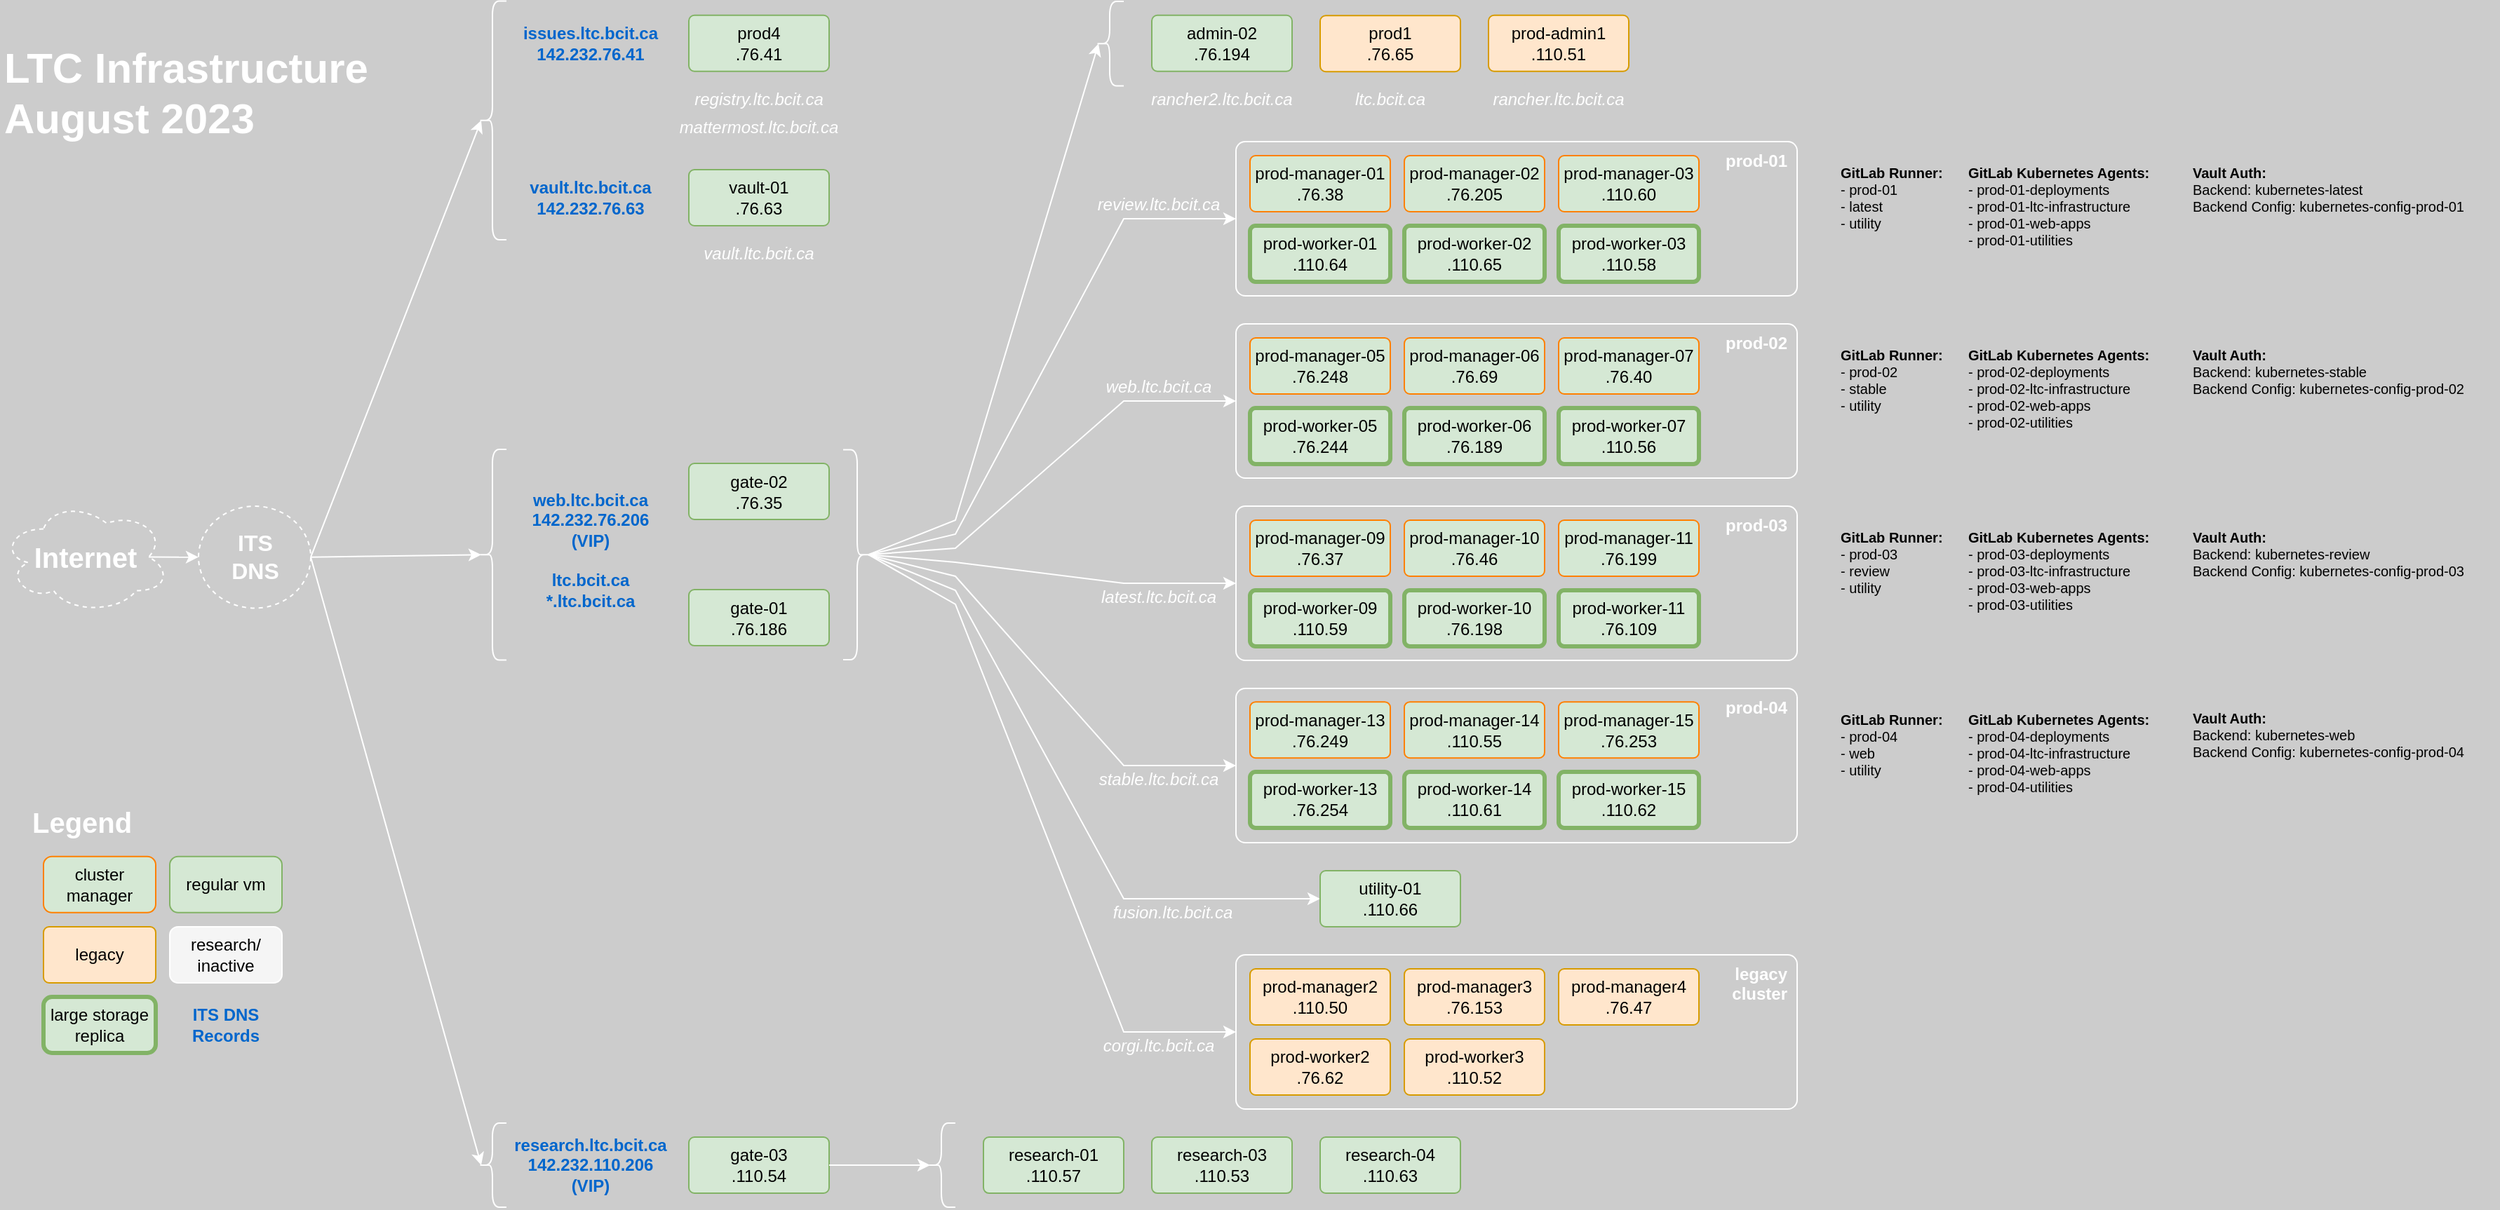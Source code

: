 <mxfile version="21.2.8" type="device">
  <diagram name="Page-1" id="0mNQpZ5gWgdwODDEsCQO">
    <mxGraphModel dx="1698" dy="1298" grid="1" gridSize="10" guides="1" tooltips="1" connect="1" arrows="1" fold="1" page="1" pageScale="1" pageWidth="850" pageHeight="1100" background="#CCCCCC" math="0" shadow="0">
      <root>
        <mxCell id="0" />
        <mxCell id="1" parent="0" />
        <mxCell id="-9pS1q8vQVi0JjwYOpcI-103" value="&lt;b&gt;&lt;font&gt;legacy&lt;br&gt;cluster&lt;br&gt;&lt;/font&gt;&lt;/b&gt;" style="shape=ext;margin=3;double=0;whiteSpace=wrap;html=1;align=right;rounded=1;spacingRight=5;verticalAlign=top;movable=1;resizable=1;rotatable=1;deletable=1;editable=1;connectable=1;arcSize=6;fillColor=none;fontColor=#FFFFFF;strokeColor=#FFFFFF;" parent="1" vertex="1">
          <mxGeometry x="1000" y="790" width="400" height="110" as="geometry" />
        </mxCell>
        <mxCell id="-9pS1q8vQVi0JjwYOpcI-1" style="rounded=0;orthogonalLoop=1;jettySize=auto;html=1;exitX=0.875;exitY=0.5;exitDx=0;exitDy=0;exitPerimeter=0;entryX=0;entryY=0.5;entryDx=0;entryDy=0;strokeColor=#FFFFFF;fontColor=#FFFFFF;" parent="1" source="-9pS1q8vQVi0JjwYOpcI-2" target="-9pS1q8vQVi0JjwYOpcI-3" edge="1">
          <mxGeometry relative="1" as="geometry">
            <mxPoint x="-701.25" y="470.99" as="targetPoint" />
            <mxPoint x="-307.25" y="495.49" as="sourcePoint" />
          </mxGeometry>
        </mxCell>
        <mxCell id="-9pS1q8vQVi0JjwYOpcI-2" value="&lt;b&gt;&lt;font style=&quot;font-size: 20px&quot;&gt;Internet&lt;/font&gt;&lt;/b&gt;" style="ellipse;shape=cloud;whiteSpace=wrap;html=1;align=center;dashed=1;fillColor=none;strokeColor=#FFFFFF;fontColor=#FFFFFF;" parent="1" vertex="1">
          <mxGeometry x="120" y="466.24" width="120" height="80" as="geometry" />
        </mxCell>
        <mxCell id="-9pS1q8vQVi0JjwYOpcI-3" value="&lt;b style=&quot;font-size: 16px&quot;&gt;ITS&lt;br&gt;DNS&lt;/b&gt;" style="ellipse;whiteSpace=wrap;html=1;align=center;dashed=1;rounded=1;fillColor=none;strokeColor=#FFFFFF;fontColor=#FFFFFF;" parent="1" vertex="1">
          <mxGeometry x="260.5" y="470" width="80" height="72.73" as="geometry" />
        </mxCell>
        <mxCell id="-9pS1q8vQVi0JjwYOpcI-4" value="&lt;font style=&quot;font-size: 30px&quot;&gt;&lt;b&gt;LTC Infrastructure&lt;br&gt;August 2023&lt;/b&gt;&lt;/font&gt;" style="text;html=1;strokeColor=none;fillColor=none;align=left;verticalAlign=middle;whiteSpace=wrap;rounded=0;fontColor=#FFFFFF;" parent="1" vertex="1">
          <mxGeometry x="120" y="120" width="280" height="110" as="geometry" />
        </mxCell>
        <mxCell id="-9pS1q8vQVi0JjwYOpcI-5" style="rounded=0;orthogonalLoop=1;jettySize=auto;html=1;exitX=1;exitY=0.5;exitDx=0;exitDy=0;entryX=0.1;entryY=0.5;entryDx=0;entryDy=0;strokeColor=#FFFFFF;fontColor=#FFFFFF;entryPerimeter=0;" parent="1" source="-9pS1q8vQVi0JjwYOpcI-3" target="-9pS1q8vQVi0JjwYOpcI-99" edge="1">
          <mxGeometry relative="1" as="geometry">
            <mxPoint x="480.25" y="470.24" as="targetPoint" />
            <mxPoint x="120.25" y="489.74" as="sourcePoint" />
          </mxGeometry>
        </mxCell>
        <mxCell id="-9pS1q8vQVi0JjwYOpcI-6" style="rounded=0;orthogonalLoop=1;jettySize=auto;html=1;exitX=0.1;exitY=0.5;exitDx=0;exitDy=0;exitPerimeter=0;strokeColor=#FFFFFF;fontColor=#FFFFFF;entryX=0.1;entryY=0.5;entryDx=0;entryDy=0;entryPerimeter=0;" parent="1" source="-9pS1q8vQVi0JjwYOpcI-36" edge="1" target="p-O_WyoKoHkovA0qc6Dd-1">
          <mxGeometry relative="1" as="geometry">
            <mxPoint x="850" y="210" as="targetPoint" />
            <mxPoint x="300" y="635" as="sourcePoint" />
            <Array as="points">
              <mxPoint x="800" y="480" />
            </Array>
          </mxGeometry>
        </mxCell>
        <mxCell id="-9pS1q8vQVi0JjwYOpcI-7" style="rounded=0;orthogonalLoop=1;jettySize=auto;html=1;exitX=0.1;exitY=0.5;exitDx=0;exitDy=0;entryX=0;entryY=0.5;entryDx=0;entryDy=0;exitPerimeter=0;strokeColor=#FFFFFF;fontColor=#FFFFFF;" parent="1" source="-9pS1q8vQVi0JjwYOpcI-36" target="-9pS1q8vQVi0JjwYOpcI-54" edge="1">
          <mxGeometry relative="1" as="geometry">
            <mxPoint x="674.0" y="425" as="targetPoint" />
            <mxPoint x="550" y="675" as="sourcePoint" />
            <Array as="points">
              <mxPoint x="800" y="490" />
              <mxPoint x="920" y="265" />
            </Array>
          </mxGeometry>
        </mxCell>
        <mxCell id="-9pS1q8vQVi0JjwYOpcI-8" style="rounded=0;orthogonalLoop=1;jettySize=auto;html=1;exitX=0.1;exitY=0.5;exitDx=0;exitDy=0;entryX=0;entryY=0.5;entryDx=0;entryDy=0;exitPerimeter=0;strokeColor=#FFFFFF;fontColor=#FFFFFF;" parent="1" source="-9pS1q8vQVi0JjwYOpcI-36" target="-9pS1q8vQVi0JjwYOpcI-62" edge="1">
          <mxGeometry relative="1" as="geometry">
            <mxPoint x="950" y="300" as="targetPoint" />
            <mxPoint x="458" y="490" as="sourcePoint" />
            <Array as="points">
              <mxPoint x="800" y="500" />
              <mxPoint x="920" y="395" />
            </Array>
          </mxGeometry>
        </mxCell>
        <mxCell id="-9pS1q8vQVi0JjwYOpcI-9" style="rounded=0;orthogonalLoop=1;jettySize=auto;html=1;exitX=0.1;exitY=0.5;exitDx=0;exitDy=0;entryX=0;entryY=0.5;entryDx=0;entryDy=0;exitPerimeter=0;strokeColor=#FFFFFF;fontColor=#FFFFFF;" parent="1" source="-9pS1q8vQVi0JjwYOpcI-36" target="-9pS1q8vQVi0JjwYOpcI-71" edge="1">
          <mxGeometry relative="1" as="geometry">
            <mxPoint x="950" y="410" as="targetPoint" />
            <mxPoint x="458" y="490" as="sourcePoint" />
            <Array as="points">
              <mxPoint x="800" y="510" />
              <mxPoint x="920" y="525" />
            </Array>
          </mxGeometry>
        </mxCell>
        <mxCell id="-9pS1q8vQVi0JjwYOpcI-10" style="rounded=0;orthogonalLoop=1;jettySize=auto;html=1;exitX=1;exitY=0.5;exitDx=0;exitDy=0;strokeColor=#FFFFFF;entryX=0.1;entryY=0.5;entryDx=0;entryDy=0;entryPerimeter=0;fontColor=#FFFFFF;" parent="1" source="-9pS1q8vQVi0JjwYOpcI-3" target="-9pS1q8vQVi0JjwYOpcI-33" edge="1">
          <mxGeometry relative="1" as="geometry">
            <mxPoint x="420" y="800" as="targetPoint" />
            <mxPoint x="60.0" y="565" as="sourcePoint" />
            <Array as="points" />
          </mxGeometry>
        </mxCell>
        <mxCell id="-9pS1q8vQVi0JjwYOpcI-11" style="rounded=0;orthogonalLoop=1;jettySize=auto;html=1;exitX=0.1;exitY=0.5;exitDx=0;exitDy=0;exitPerimeter=0;strokeColor=#FFFFFF;fontColor=#FFFFFF;entryX=0;entryY=0.5;entryDx=0;entryDy=0;" parent="1" source="-9pS1q8vQVi0JjwYOpcI-36" target="-9pS1q8vQVi0JjwYOpcI-15" edge="1">
          <mxGeometry relative="1" as="geometry">
            <mxPoint x="1040" y="750" as="targetPoint" />
            <mxPoint x="458" y="530" as="sourcePoint" />
            <Array as="points">
              <mxPoint x="800" y="530" />
              <mxPoint x="920" y="750" />
            </Array>
          </mxGeometry>
        </mxCell>
        <mxCell id="-9pS1q8vQVi0JjwYOpcI-12" value="prod4&lt;i&gt;&lt;br&gt;&lt;/i&gt;.76.41" style="rounded=1;arcSize=10;whiteSpace=wrap;html=1;align=center;fillColor=#d5e8d4;strokeColor=#82b366;fontColor=default;" parent="1" vertex="1">
          <mxGeometry x="610" y="119.88" width="100" height="40" as="geometry" />
        </mxCell>
        <mxCell id="-9pS1q8vQVi0JjwYOpcI-13" value="prod1&lt;br&gt;.76.65" style="rounded=1;arcSize=10;whiteSpace=wrap;html=1;align=center;fillColor=#ffe6cc;strokeColor=#d79b00;fontColor=default;" parent="1" vertex="1">
          <mxGeometry x="1060" y="120.13" width="100" height="40" as="geometry" />
        </mxCell>
        <mxCell id="-9pS1q8vQVi0JjwYOpcI-14" value="vault-01&lt;br&gt;.76.63" style="rounded=1;arcSize=10;whiteSpace=wrap;html=1;align=center;fillColor=#d5e8d4;strokeColor=#82b366;" parent="1" vertex="1">
          <mxGeometry x="610" y="230" width="100" height="40" as="geometry" />
        </mxCell>
        <mxCell id="-9pS1q8vQVi0JjwYOpcI-15" value="utility-01&lt;br&gt;.110.66" style="rounded=1;arcSize=10;whiteSpace=wrap;html=1;align=center;fillColor=#d5e8d4;strokeColor=#82b366;" parent="1" vertex="1">
          <mxGeometry x="1060" y="730" width="100" height="40" as="geometry" />
        </mxCell>
        <mxCell id="-9pS1q8vQVi0JjwYOpcI-17" value="&lt;font&gt;prod-admin1&lt;br&gt;.110.51&lt;/font&gt;" style="rounded=1;arcSize=10;whiteSpace=wrap;html=1;align=center;fillColor=#ffe6cc;strokeColor=#d79b00;fontColor=default;" parent="1" vertex="1">
          <mxGeometry x="1180" y="119.88" width="100" height="40" as="geometry" />
        </mxCell>
        <mxCell id="-9pS1q8vQVi0JjwYOpcI-18" value="admin-02&lt;i style=&quot;border-color: var(--border-color);&quot;&gt;&lt;br style=&quot;border-color: var(--border-color);&quot;&gt;&lt;/i&gt;.76.194" style="whiteSpace=wrap;html=1;align=center;rounded=1;strokeColor=#82b366;fillColor=#d5e8d4;perimeterSpacing=1;container=0;arcSize=10;strokeWidth=1;" parent="1" vertex="1">
          <mxGeometry x="940" y="119.88" width="100" height="40" as="geometry" />
        </mxCell>
        <mxCell id="-9pS1q8vQVi0JjwYOpcI-19" value="" style="shape=curlyBracket;whiteSpace=wrap;html=1;rounded=1;rotation=0;strokeColor=#FFFFFF;fontColor=#FFFFFF;" parent="1" vertex="1">
          <mxGeometry x="780" y="910" width="20" height="60" as="geometry" />
        </mxCell>
        <mxCell id="-9pS1q8vQVi0JjwYOpcI-20" value="gate-03&lt;br&gt;.110.54" style="rounded=1;arcSize=10;whiteSpace=wrap;html=1;align=center;fillColor=#d5e8d4;strokeColor=#82b366;" parent="1" vertex="1">
          <mxGeometry x="610" y="920.0" width="100" height="40" as="geometry" />
        </mxCell>
        <mxCell id="-9pS1q8vQVi0JjwYOpcI-21" style="rounded=0;orthogonalLoop=1;jettySize=auto;html=1;strokeColor=#FFFFFF;entryX=0.1;entryY=0.5;entryDx=0;entryDy=0;entryPerimeter=0;exitX=1;exitY=0.5;exitDx=0;exitDy=0;fontColor=#FFFFFF;" parent="1" source="-9pS1q8vQVi0JjwYOpcI-20" target="-9pS1q8vQVi0JjwYOpcI-19" edge="1">
          <mxGeometry relative="1" as="geometry">
            <mxPoint x="3500" y="1622.43" as="targetPoint" />
            <mxPoint x="630.0" y="960" as="sourcePoint" />
          </mxGeometry>
        </mxCell>
        <mxCell id="-9pS1q8vQVi0JjwYOpcI-31" style="rounded=0;orthogonalLoop=1;jettySize=auto;html=1;exitX=0.1;exitY=0.5;exitDx=0;exitDy=0;entryX=0;entryY=0.5;entryDx=0;entryDy=0;exitPerimeter=0;strokeColor=#FFFFFF;fontColor=#FFFFFF;" parent="1" source="-9pS1q8vQVi0JjwYOpcI-36" target="-9pS1q8vQVi0JjwYOpcI-78" edge="1">
          <mxGeometry relative="1" as="geometry">
            <mxPoint x="930" y="625" as="targetPoint" />
            <mxPoint x="538.0" y="519.75" as="sourcePoint" />
            <Array as="points">
              <mxPoint x="800" y="520" />
              <mxPoint x="920" y="655" />
            </Array>
          </mxGeometry>
        </mxCell>
        <mxCell id="-9pS1q8vQVi0JjwYOpcI-32" value="web.ltc.bcit.ca&lt;br&gt;142.232.76.206&lt;br&gt;(VIP)" style="text;html=1;strokeColor=none;fillColor=none;align=center;verticalAlign=middle;whiteSpace=wrap;rounded=0;fontColor=#0066CC;fontStyle=1;" parent="1" vertex="1">
          <mxGeometry x="480" y="460" width="120" height="40" as="geometry" />
        </mxCell>
        <mxCell id="-9pS1q8vQVi0JjwYOpcI-33" value="" style="shape=curlyBracket;whiteSpace=wrap;html=1;rounded=1;strokeColor=#FFFFFF;fontColor=#FFFFFF;" parent="1" vertex="1">
          <mxGeometry x="460" y="910" width="20" height="60" as="geometry" />
        </mxCell>
        <mxCell id="-9pS1q8vQVi0JjwYOpcI-34" value="gate-01&lt;br&gt;.76.186" style="rounded=1;arcSize=10;whiteSpace=wrap;html=1;align=center;fillColor=#d5e8d4;strokeColor=#82b366;" parent="1" vertex="1">
          <mxGeometry x="610" y="529.51" width="100" height="40" as="geometry" />
        </mxCell>
        <mxCell id="-9pS1q8vQVi0JjwYOpcI-35" value="gate-02&lt;br&gt;.76.35" style="rounded=1;arcSize=10;whiteSpace=wrap;html=1;align=center;fillColor=#d5e8d4;strokeColor=#82b366;strokeWidth=1;" parent="1" vertex="1">
          <mxGeometry x="610" y="439.5" width="100" height="40" as="geometry" />
        </mxCell>
        <mxCell id="-9pS1q8vQVi0JjwYOpcI-36" value="" style="shape=curlyBracket;whiteSpace=wrap;html=1;rounded=1;rotation=-180;strokeColor=#FFFFFF;fontColor=#FFFFFF;" parent="1" vertex="1">
          <mxGeometry x="720" y="429.75" width="20" height="149.75" as="geometry" />
        </mxCell>
        <mxCell id="-9pS1q8vQVi0JjwYOpcI-37" value="&lt;font style=&quot;font-size: 12px;&quot;&gt;ltc.bcit.ca&lt;br&gt;*.ltc.bcit.ca&lt;/font&gt;" style="text;html=1;strokeColor=none;fillColor=none;align=center;verticalAlign=middle;whiteSpace=wrap;rounded=0;dashed=1;fontSize=12;fontStyle=1;fontColor=#0066CC;" parent="1" vertex="1">
          <mxGeometry x="480" y="510" width="120" height="40" as="geometry" />
        </mxCell>
        <mxCell id="-9pS1q8vQVi0JjwYOpcI-40" value="research.ltc.bcit.ca&lt;br&gt;142.232.110.206&lt;br&gt;(VIP)" style="text;html=1;strokeColor=none;fillColor=none;align=center;verticalAlign=middle;whiteSpace=wrap;rounded=0;fontColor=#0066CC;fontStyle=1;" parent="1" vertex="1">
          <mxGeometry x="480" y="914.83" width="120" height="50.35" as="geometry" />
        </mxCell>
        <mxCell id="-9pS1q8vQVi0JjwYOpcI-41" value="issues.ltc.bcit.ca&lt;br&gt;142.232.76.41" style="text;html=1;strokeColor=none;fillColor=none;align=center;verticalAlign=middle;whiteSpace=wrap;rounded=0;fontColor=#0066CC;fontStyle=1;" parent="1" vertex="1">
          <mxGeometry x="480" y="119.88" width="120" height="40" as="geometry" />
        </mxCell>
        <mxCell id="-9pS1q8vQVi0JjwYOpcI-42" style="rounded=0;orthogonalLoop=1;jettySize=auto;html=1;exitX=1;exitY=0.5;exitDx=0;exitDy=0;entryX=0.1;entryY=0.5;entryDx=0;entryDy=0;strokeColor=#FFFFFF;fontColor=#FFFFFF;entryPerimeter=0;" parent="1" source="-9pS1q8vQVi0JjwYOpcI-3" target="-9pS1q8vQVi0JjwYOpcI-100" edge="1">
          <mxGeometry relative="1" as="geometry">
            <mxPoint x="610" y="160" as="targetPoint" />
            <mxPoint x="300.0" y="600.125" as="sourcePoint" />
          </mxGeometry>
        </mxCell>
        <mxCell id="-9pS1q8vQVi0JjwYOpcI-54" value="&lt;b&gt;prod-01&lt;/b&gt;" style="shape=ext;margin=3;double=0;whiteSpace=wrap;html=1;align=right;fillColor=none;rounded=1;spacingRight=5;arcSize=6;verticalAlign=top;strokeColor=#FFFFFF;fontColor=#FFFFFF;" parent="1" vertex="1">
          <mxGeometry x="1000" y="210" width="400" height="110" as="geometry" />
        </mxCell>
        <mxCell id="-9pS1q8vQVi0JjwYOpcI-55" value="prod-manager-03&lt;br style=&quot;border-color: var(--border-color);&quot;&gt;.110.60" style="whiteSpace=wrap;html=1;align=center;rounded=1;strokeColor=#FF8000;fillColor=#d5e8d4;perimeterSpacing=1;arcSize=10;fontColor=default;" parent="1" vertex="1">
          <mxGeometry x="1230" y="220" width="100" height="40" as="geometry" />
        </mxCell>
        <mxCell id="-9pS1q8vQVi0JjwYOpcI-56" value="prod-manager-02&lt;br&gt;.76.205" style="whiteSpace=wrap;html=1;align=center;rounded=1;strokeColor=#FF8000;fillColor=#d5e8d4;arcSize=10;fontColor=default;" parent="1" vertex="1">
          <mxGeometry x="1120" y="220" width="100" height="40" as="geometry" />
        </mxCell>
        <mxCell id="-9pS1q8vQVi0JjwYOpcI-57" value="prod-worker-01&lt;br&gt;.110.64" style="rounded=1;arcSize=10;whiteSpace=wrap;html=1;align=center;fillColor=#d5e8d4;strokeColor=#82b366;strokeWidth=3;" parent="1" vertex="1">
          <mxGeometry x="1010" y="270" width="100" height="40" as="geometry" />
        </mxCell>
        <mxCell id="-9pS1q8vQVi0JjwYOpcI-58" value="prod-worker-02&lt;br&gt;.110.65" style="rounded=1;arcSize=10;whiteSpace=wrap;html=1;align=center;fillColor=#d5e8d4;strokeColor=#82b366;strokeWidth=3;" parent="1" vertex="1">
          <mxGeometry x="1120" y="270" width="100" height="40" as="geometry" />
        </mxCell>
        <mxCell id="-9pS1q8vQVi0JjwYOpcI-59" value="prod-worker-03&lt;br&gt;.110.58" style="rounded=1;arcSize=10;whiteSpace=wrap;html=1;align=center;fillColor=#d5e8d4;strokeColor=#82b366;strokeWidth=3;" parent="1" vertex="1">
          <mxGeometry x="1230" y="270" width="100" height="40" as="geometry" />
        </mxCell>
        <mxCell id="-9pS1q8vQVi0JjwYOpcI-60" value="prod-manager-01&lt;br style=&quot;border-color: var(--border-color);&quot;&gt;.76.38" style="whiteSpace=wrap;html=1;align=center;rounded=1;strokeColor=#FF8000;fillColor=#d5e8d4;perimeterSpacing=1;arcSize=10;fontColor=default;" parent="1" vertex="1">
          <mxGeometry x="1010" y="220" width="100" height="40" as="geometry" />
        </mxCell>
        <mxCell id="-9pS1q8vQVi0JjwYOpcI-61" value="&lt;i style=&quot;border-color: var(--border-color); font-size: 12px; text-align: right;&quot;&gt;review.ltc.bcit.ca&lt;/i&gt;" style="text;html=1;strokeColor=none;fillColor=none;align=center;verticalAlign=middle;whiteSpace=wrap;rounded=0;fontSize=10;fontColor=#FFFFFF;" parent="1" vertex="1">
          <mxGeometry x="890" y="245" width="110" height="20" as="geometry" />
        </mxCell>
        <mxCell id="-9pS1q8vQVi0JjwYOpcI-62" value="&lt;b&gt;prod-02&lt;/b&gt;" style="shape=ext;margin=3;double=0;whiteSpace=wrap;html=1;align=right;fillColor=none;rounded=1;spacingRight=5;arcSize=6;verticalAlign=top;strokeColor=#FFFFFF;fontColor=#FFFFFF;" parent="1" vertex="1">
          <mxGeometry x="1000" y="340" width="400" height="110" as="geometry" />
        </mxCell>
        <mxCell id="-9pS1q8vQVi0JjwYOpcI-63" value="prod-manager-05&lt;br&gt;.76.248" style="rounded=1;arcSize=10;whiteSpace=wrap;html=1;align=center;fillColor=#d5e8d4;strokeColor=#FF8000;strokeWidth=1;fontColor=default;" parent="1" vertex="1">
          <mxGeometry x="1010" y="350" width="100" height="40" as="geometry" />
        </mxCell>
        <mxCell id="-9pS1q8vQVi0JjwYOpcI-64" value="prod-manager-06&lt;br&gt;.76.69" style="rounded=1;arcSize=10;whiteSpace=wrap;html=1;align=center;fillColor=#d5e8d4;strokeColor=#FF8000;strokeWidth=1;fontColor=default;" parent="1" vertex="1">
          <mxGeometry x="1120" y="350" width="100" height="40" as="geometry" />
        </mxCell>
        <mxCell id="-9pS1q8vQVi0JjwYOpcI-65" value="prod-manager-07&lt;br&gt;.76.40" style="rounded=1;arcSize=10;whiteSpace=wrap;html=1;align=center;fillColor=#d5e8d4;strokeColor=#FF8000;strokeWidth=1;fontColor=default;" parent="1" vertex="1">
          <mxGeometry x="1230" y="350" width="100" height="40" as="geometry" />
        </mxCell>
        <mxCell id="-9pS1q8vQVi0JjwYOpcI-66" value="prod-worker-05&lt;br&gt;.76.244" style="rounded=1;arcSize=10;whiteSpace=wrap;html=1;align=center;fillColor=#d5e8d4;strokeColor=#82b366;strokeWidth=3;" parent="1" vertex="1">
          <mxGeometry x="1010" y="400" width="100" height="40" as="geometry" />
        </mxCell>
        <mxCell id="-9pS1q8vQVi0JjwYOpcI-67" value="prod-worker-07&lt;br&gt;.110.56" style="rounded=1;arcSize=10;whiteSpace=wrap;html=1;align=center;fillColor=#d5e8d4;strokeColor=#82b366;strokeWidth=3;" parent="1" vertex="1">
          <mxGeometry x="1230" y="400" width="100" height="40" as="geometry" />
        </mxCell>
        <mxCell id="-9pS1q8vQVi0JjwYOpcI-68" value="prod-worker-06&lt;br&gt;.76.189" style="rounded=1;arcSize=10;whiteSpace=wrap;html=1;align=center;fillColor=#d5e8d4;strokeColor=#82b366;strokeWidth=3;" parent="1" vertex="1">
          <mxGeometry x="1120" y="400" width="100" height="40" as="geometry" />
        </mxCell>
        <mxCell id="-9pS1q8vQVi0JjwYOpcI-69" value="&lt;i style=&quot;border-color: var(--border-color); font-size: 12px; text-align: right;&quot;&gt;web.ltc.bcit.ca&lt;/i&gt;" style="text;html=1;strokeColor=none;fillColor=none;align=center;verticalAlign=middle;whiteSpace=wrap;rounded=0;fontSize=10;fontColor=#FFFFFF;" parent="1" vertex="1">
          <mxGeometry x="890" y="374.75" width="110" height="20" as="geometry" />
        </mxCell>
        <mxCell id="-9pS1q8vQVi0JjwYOpcI-70" value="&lt;i style=&quot;border-color: var(--border-color); font-size: 12px; text-align: right;&quot;&gt;latest.ltc.bcit.ca&lt;/i&gt;" style="text;html=1;strokeColor=none;fillColor=none;align=center;verticalAlign=middle;whiteSpace=wrap;rounded=0;fontSize=10;fontColor=#FFFFFF;" parent="1" vertex="1">
          <mxGeometry x="890" y="525.24" width="110" height="20" as="geometry" />
        </mxCell>
        <mxCell id="-9pS1q8vQVi0JjwYOpcI-71" value="&lt;b&gt;prod-03&lt;/b&gt;" style="shape=ext;margin=3;double=0;whiteSpace=wrap;html=1;align=right;fillColor=none;rounded=1;spacingRight=5;arcSize=6;verticalAlign=top;strokeColor=#FFFFFF;fontColor=#FFFFFF;" parent="1" vertex="1">
          <mxGeometry x="1000" y="470" width="400" height="110" as="geometry" />
        </mxCell>
        <mxCell id="-9pS1q8vQVi0JjwYOpcI-72" value="prod-worker-10&lt;br&gt;.76.198" style="rounded=1;arcSize=10;whiteSpace=wrap;html=1;align=center;fillColor=#d5e8d4;strokeColor=#82b366;strokeWidth=3;" parent="1" vertex="1">
          <mxGeometry x="1120" y="530" width="100" height="40" as="geometry" />
        </mxCell>
        <mxCell id="-9pS1q8vQVi0JjwYOpcI-73" value="prod-worker-11&lt;br&gt;.76.109" style="rounded=1;arcSize=10;whiteSpace=wrap;html=1;align=center;fillColor=#d5e8d4;strokeColor=#82b366;strokeWidth=3;" parent="1" vertex="1">
          <mxGeometry x="1230" y="530" width="100" height="40" as="geometry" />
        </mxCell>
        <mxCell id="-9pS1q8vQVi0JjwYOpcI-74" value="prod-manager-10&lt;br&gt;.76.46" style="rounded=1;arcSize=10;whiteSpace=wrap;html=1;align=center;fillColor=#d5e8d4;strokeColor=#FF8000;fontColor=default;" parent="1" vertex="1">
          <mxGeometry x="1120" y="480" width="100" height="40" as="geometry" />
        </mxCell>
        <mxCell id="-9pS1q8vQVi0JjwYOpcI-75" value="prod-manager-11&lt;br&gt;.76.199" style="rounded=1;arcSize=10;whiteSpace=wrap;html=1;align=center;fillColor=#d5e8d4;strokeColor=#FF8000;fontColor=default;" parent="1" vertex="1">
          <mxGeometry x="1230" y="480" width="100" height="40" as="geometry" />
        </mxCell>
        <mxCell id="-9pS1q8vQVi0JjwYOpcI-76" value="prod-manager-09&lt;br&gt;.76.37" style="rounded=1;arcSize=10;whiteSpace=wrap;html=1;align=center;fillColor=#d5e8d4;strokeColor=#FF8000;fontColor=default;" parent="1" vertex="1">
          <mxGeometry x="1010" y="480" width="100" height="40" as="geometry" />
        </mxCell>
        <mxCell id="-9pS1q8vQVi0JjwYOpcI-77" value="prod-worker-09&lt;br&gt;.110.59" style="rounded=1;arcSize=10;whiteSpace=wrap;html=1;align=center;fillColor=#d5e8d4;strokeColor=#82b366;strokeWidth=3;" parent="1" vertex="1">
          <mxGeometry x="1010" y="530" width="100" height="40" as="geometry" />
        </mxCell>
        <mxCell id="-9pS1q8vQVi0JjwYOpcI-78" value="&lt;b&gt;&lt;font&gt;prod-04&lt;/font&gt;&lt;/b&gt;" style="shape=ext;margin=3;double=0;whiteSpace=wrap;html=1;align=right;rounded=1;spacingRight=5;verticalAlign=top;movable=1;resizable=1;rotatable=1;deletable=1;editable=1;connectable=1;arcSize=6;fillColor=none;fontColor=#FFFFFF;strokeColor=#FFFFFF;" parent="1" vertex="1">
          <mxGeometry x="1000" y="600" width="400" height="110" as="geometry" />
        </mxCell>
        <mxCell id="-9pS1q8vQVi0JjwYOpcI-79" value="prod-manager-15&lt;br&gt;.76.253" style="whiteSpace=wrap;html=1;align=center;rounded=1;strokeColor=#FF8000;fillColor=#d5e8d4;arcSize=10;fontColor=default;" parent="1" vertex="1">
          <mxGeometry x="1230" y="609.61" width="100" height="40" as="geometry" />
        </mxCell>
        <mxCell id="-9pS1q8vQVi0JjwYOpcI-80" value="prod-worker-15&lt;br&gt;.110.62" style="whiteSpace=wrap;html=1;align=center;rounded=1;strokeColor=#82b366;fillColor=#d5e8d4;arcSize=10;strokeWidth=3;" parent="1" vertex="1">
          <mxGeometry x="1230" y="659.47" width="100" height="40" as="geometry" />
        </mxCell>
        <mxCell id="-9pS1q8vQVi0JjwYOpcI-81" value="prod-worker-14&lt;br&gt;.110.61" style="whiteSpace=wrap;html=1;align=center;rounded=1;strokeColor=#82b366;fillColor=#d5e8d4;arcSize=10;strokeWidth=3;" parent="1" vertex="1">
          <mxGeometry x="1120" y="659.47" width="100" height="40" as="geometry" />
        </mxCell>
        <mxCell id="-9pS1q8vQVi0JjwYOpcI-82" value="prod-worker-13&lt;br&gt;.76.254" style="whiteSpace=wrap;html=1;align=center;rounded=1;strokeColor=#82b366;fillColor=#d5e8d4;arcSize=10;strokeWidth=3;" parent="1" vertex="1">
          <mxGeometry x="1010" y="659.47" width="100" height="40" as="geometry" />
        </mxCell>
        <mxCell id="-9pS1q8vQVi0JjwYOpcI-83" value="prod-manager-13&lt;br&gt;.76.249" style="whiteSpace=wrap;html=1;align=center;rounded=1;strokeColor=#FF8000;fillColor=#d5e8d4;arcSize=10;fontColor=default;" parent="1" vertex="1">
          <mxGeometry x="1010" y="609.61" width="100" height="40" as="geometry" />
        </mxCell>
        <mxCell id="-9pS1q8vQVi0JjwYOpcI-84" value="prod-manager-14&lt;br&gt;.110.55" style="whiteSpace=wrap;html=1;align=center;rounded=1;strokeColor=#FF8000;fillColor=#d5e8d4;arcSize=10;fontColor=default;" parent="1" vertex="1">
          <mxGeometry x="1120" y="609.61" width="100" height="40" as="geometry" />
        </mxCell>
        <mxCell id="-9pS1q8vQVi0JjwYOpcI-85" value="&lt;i style=&quot;border-color: var(--border-color); font-size: 12px; text-align: right;&quot;&gt;stable.ltc.bcit.ca&lt;/i&gt;" style="text;html=1;strokeColor=none;fillColor=none;align=center;verticalAlign=middle;whiteSpace=wrap;rounded=0;fontSize=10;fontColor=#FFFFFF;" parent="1" vertex="1">
          <mxGeometry x="890" y="655" width="110" height="20" as="geometry" />
        </mxCell>
        <mxCell id="-9pS1q8vQVi0JjwYOpcI-86" value="&lt;i style=&quot;border-color: var(--border-color); font-size: 12px; text-align: right;&quot;&gt;fusion.ltc.bcit.ca&lt;/i&gt;" style="text;html=1;strokeColor=none;fillColor=none;align=center;verticalAlign=middle;whiteSpace=wrap;rounded=0;fontSize=10;fontColor=#FFFFFF;" parent="1" vertex="1">
          <mxGeometry x="900" y="750" width="110" height="20" as="geometry" />
        </mxCell>
        <mxCell id="-9pS1q8vQVi0JjwYOpcI-87" value="&lt;b style=&quot;font-size: 10px;&quot;&gt;GitLab Runner:&lt;br&gt;&lt;/b&gt;- prod-01&lt;br&gt;- latest&lt;br&gt;- utility" style="text;html=1;strokeColor=none;fillColor=none;align=left;verticalAlign=top;whiteSpace=wrap;rounded=0;fontSize=10;fontColor=default;" parent="1" vertex="1">
          <mxGeometry x="1429" y="220" width="90" height="60" as="geometry" />
        </mxCell>
        <mxCell id="-9pS1q8vQVi0JjwYOpcI-88" value="&lt;b style=&quot;font-size: 10px;&quot;&gt;GitLab Kubernetes Agents:&lt;br style=&quot;font-size: 10px;&quot;&gt;&lt;/b&gt;- prod-01-deployments&lt;br style=&quot;font-size: 10px;&quot;&gt;- prod-01-ltc-infrastructure&lt;br style=&quot;font-size: 10px;&quot;&gt;- prod-01-web-apps&lt;br style=&quot;font-size: 10px;&quot;&gt;- prod-01-utilities" style="text;html=1;strokeColor=none;fillColor=none;align=left;verticalAlign=top;whiteSpace=wrap;rounded=0;fontSize=10;fontColor=default;" parent="1" vertex="1">
          <mxGeometry x="1520" y="220" width="140" height="70" as="geometry" />
        </mxCell>
        <mxCell id="-9pS1q8vQVi0JjwYOpcI-89" value="&lt;b style=&quot;font-size: 10px;&quot;&gt;GitLab Kubernetes Agents:&lt;br style=&quot;font-size: 10px;&quot;&gt;&lt;/b&gt;- prod-02-deployments&lt;br style=&quot;font-size: 10px;&quot;&gt;- prod-02-ltc-infrastructure&lt;br style=&quot;font-size: 10px;&quot;&gt;- prod-02-web-apps&lt;br style=&quot;font-size: 10px;&quot;&gt;- prod-02-utilities" style="text;html=1;strokeColor=none;fillColor=none;align=left;verticalAlign=top;whiteSpace=wrap;rounded=0;fontSize=10;fontColor=default;" parent="1" vertex="1">
          <mxGeometry x="1520" y="349.75" width="140" height="70" as="geometry" />
        </mxCell>
        <mxCell id="-9pS1q8vQVi0JjwYOpcI-90" value="&lt;b style=&quot;font-size: 10px;&quot;&gt;GitLab Kubernetes Agents:&lt;br style=&quot;font-size: 10px;&quot;&gt;&lt;/b&gt;- prod-03-deployments&lt;br style=&quot;font-size: 10px;&quot;&gt;- prod-03-ltc-infrastructure&lt;br style=&quot;font-size: 10px;&quot;&gt;- prod-03-web-apps&lt;br style=&quot;font-size: 10px;&quot;&gt;- prod-03-utilities" style="text;html=1;strokeColor=none;fillColor=none;align=left;verticalAlign=top;whiteSpace=wrap;rounded=0;fontSize=10;fontColor=default;" parent="1" vertex="1">
          <mxGeometry x="1520" y="479.99" width="140" height="70.01" as="geometry" />
        </mxCell>
        <mxCell id="-9pS1q8vQVi0JjwYOpcI-91" value="&lt;b style=&quot;font-size: 10px;&quot;&gt;GitLab Kubernetes Agents:&lt;br style=&quot;font-size: 10px;&quot;&gt;&lt;/b&gt;- prod-04-deployments&lt;br style=&quot;font-size: 10px;&quot;&gt;- prod-04-ltc-infrastructure&lt;br style=&quot;font-size: 10px;&quot;&gt;- prod-04-web-apps&lt;br style=&quot;font-size: 10px;&quot;&gt;- prod-04-utilities" style="text;html=1;strokeColor=none;fillColor=none;align=left;verticalAlign=top;whiteSpace=wrap;rounded=0;fontSize=10;fontColor=default;" parent="1" vertex="1">
          <mxGeometry x="1520" y="610" width="140" height="70" as="geometry" />
        </mxCell>
        <mxCell id="-9pS1q8vQVi0JjwYOpcI-92" value="&lt;b style=&quot;font-size: 10px;&quot;&gt;GitLab Runner:&lt;br&gt;&lt;/b&gt;- prod-02&lt;br&gt;- stable&lt;br&gt;- utility" style="text;html=1;strokeColor=none;fillColor=none;align=left;verticalAlign=top;whiteSpace=wrap;rounded=0;fontSize=10;fontColor=default;" parent="1" vertex="1">
          <mxGeometry x="1429" y="349.75" width="90" height="59.75" as="geometry" />
        </mxCell>
        <mxCell id="-9pS1q8vQVi0JjwYOpcI-93" value="&lt;b style=&quot;font-size: 10px;&quot;&gt;GitLab Runner:&lt;br&gt;&lt;/b&gt;- prod-03&lt;br&gt;- review&lt;br&gt;- utility" style="text;html=1;strokeColor=none;fillColor=none;align=left;verticalAlign=top;whiteSpace=wrap;rounded=0;fontSize=10;fontColor=default;" parent="1" vertex="1">
          <mxGeometry x="1429" y="479.99" width="90" height="60.01" as="geometry" />
        </mxCell>
        <mxCell id="-9pS1q8vQVi0JjwYOpcI-94" value="&lt;b style=&quot;font-size: 10px;&quot;&gt;GitLab Runner:&lt;br&gt;&lt;/b&gt;- prod-04&lt;br&gt;- web&lt;br&gt;- utility" style="text;html=1;strokeColor=none;fillColor=none;align=left;verticalAlign=top;whiteSpace=wrap;rounded=0;fontSize=10;fontColor=default;" parent="1" vertex="1">
          <mxGeometry x="1429" y="610" width="90" height="60" as="geometry" />
        </mxCell>
        <mxCell id="-9pS1q8vQVi0JjwYOpcI-95" value="&lt;span style=&quot;font-size: 10px;&quot;&gt;&lt;b&gt;Vault Auth:&lt;/b&gt;&lt;br&gt;Backend:&amp;nbsp;&lt;/span&gt;kubernetes-latest&lt;br style=&quot;font-size: 10px;&quot;&gt;&lt;span style=&quot;border-color: var(--border-color);&quot;&gt;Backend Config:&amp;nbsp;&lt;/span&gt;kubernetes-config-prod-01" style="text;html=1;strokeColor=none;fillColor=none;align=left;verticalAlign=top;whiteSpace=wrap;rounded=0;fontSize=10;fontColor=default;" parent="1" vertex="1">
          <mxGeometry x="1680" y="220" width="220" height="50" as="geometry" />
        </mxCell>
        <mxCell id="-9pS1q8vQVi0JjwYOpcI-96" value="&lt;span style=&quot;font-size: 10px;&quot;&gt;&lt;b&gt;Vault Auth:&lt;/b&gt;&lt;br&gt;Backend:&amp;nbsp;&lt;/span&gt;kubernetes-stable&lt;br style=&quot;font-size: 10px;&quot;&gt;&lt;span style=&quot;border-color: var(--border-color);&quot;&gt;Backend Config:&amp;nbsp;&lt;/span&gt;kubernetes-config-prod-02" style="text;html=1;strokeColor=none;fillColor=none;align=left;verticalAlign=top;whiteSpace=wrap;rounded=0;fontSize=10;fontColor=default;" parent="1" vertex="1">
          <mxGeometry x="1680" y="349.75" width="220" height="50" as="geometry" />
        </mxCell>
        <mxCell id="-9pS1q8vQVi0JjwYOpcI-97" value="&lt;span style=&quot;font-size: 10px;&quot;&gt;&lt;b&gt;Vault Auth:&lt;/b&gt;&lt;br&gt;Backend:&amp;nbsp;&lt;/span&gt;kubernetes-review&lt;br style=&quot;font-size: 10px;&quot;&gt;&lt;span style=&quot;border-color: var(--border-color);&quot;&gt;Backend Config:&amp;nbsp;&lt;/span&gt;kubernetes-config-prod-03" style="text;html=1;strokeColor=none;fillColor=none;align=left;verticalAlign=top;whiteSpace=wrap;rounded=0;fontSize=10;fontColor=default;" parent="1" vertex="1">
          <mxGeometry x="1680" y="479.99" width="220" height="50" as="geometry" />
        </mxCell>
        <mxCell id="-9pS1q8vQVi0JjwYOpcI-98" value="&lt;span style=&quot;font-size: 10px;&quot;&gt;&lt;b&gt;Vault Auth:&lt;/b&gt;&lt;br&gt;Backend:&amp;nbsp;&lt;/span&gt;kubernetes-web&lt;br style=&quot;font-size: 10px;&quot;&gt;&lt;span style=&quot;border-color: var(--border-color);&quot;&gt;Backend Config:&amp;nbsp;&lt;/span&gt;kubernetes-config-prod-04" style="text;html=1;strokeColor=none;fillColor=none;align=left;verticalAlign=top;whiteSpace=wrap;rounded=0;fontSize=10;fontColor=default;" parent="1" vertex="1">
          <mxGeometry x="1680" y="609" width="220" height="50" as="geometry" />
        </mxCell>
        <mxCell id="-9pS1q8vQVi0JjwYOpcI-99" value="" style="shape=curlyBracket;whiteSpace=wrap;html=1;rounded=1;strokeColor=#FFFFFF;fontColor=#FFFFFF;" parent="1" vertex="1">
          <mxGeometry x="460" y="429.5" width="20" height="150.25" as="geometry" />
        </mxCell>
        <mxCell id="-9pS1q8vQVi0JjwYOpcI-100" value="" style="shape=curlyBracket;whiteSpace=wrap;html=1;rounded=1;strokeColor=#FFFFFF;fontColor=#FFFFFF;" parent="1" vertex="1">
          <mxGeometry x="460" y="109.76" width="20" height="170.24" as="geometry" />
        </mxCell>
        <mxCell id="-9pS1q8vQVi0JjwYOpcI-24" value="&lt;font&gt;prod-manager3&lt;br&gt;.76.153&lt;/font&gt;" style="rounded=1;arcSize=10;whiteSpace=wrap;html=1;align=center;fillColor=#ffe6cc;strokeColor=#d79b00;" parent="1" vertex="1">
          <mxGeometry x="1120" y="800" width="100" height="40" as="geometry" />
        </mxCell>
        <mxCell id="-9pS1q8vQVi0JjwYOpcI-25" value="&lt;font&gt;prod-manager2&lt;br&gt;.110.50&lt;/font&gt;" style="rounded=1;arcSize=10;whiteSpace=wrap;html=1;align=center;fillColor=#ffe6cc;strokeColor=#d79b00;" parent="1" vertex="1">
          <mxGeometry x="1010" y="800" width="100" height="40" as="geometry" />
        </mxCell>
        <mxCell id="-9pS1q8vQVi0JjwYOpcI-26" value="&lt;font&gt;prod-worker2&lt;br&gt;.76.62&lt;/font&gt;" style="rounded=1;arcSize=10;whiteSpace=wrap;html=1;align=center;fillColor=#ffe6cc;strokeColor=#d79b00;" parent="1" vertex="1">
          <mxGeometry x="1010" y="850" width="100" height="40" as="geometry" />
        </mxCell>
        <mxCell id="-9pS1q8vQVi0JjwYOpcI-28" value="research-03&lt;i&gt;&lt;br&gt;&lt;/i&gt;.110.53" style="rounded=1;arcSize=10;whiteSpace=wrap;html=1;align=center;fillColor=#d5e8d4;strokeColor=#82b366;" parent="1" vertex="1">
          <mxGeometry x="940" y="920.01" width="100" height="40" as="geometry" />
        </mxCell>
        <mxCell id="-9pS1q8vQVi0JjwYOpcI-29" value="research-04&lt;br&gt;.110.63" style="rounded=1;arcSize=10;whiteSpace=wrap;html=1;align=center;fillColor=#d5e8d4;strokeColor=#82b366;" parent="1" vertex="1">
          <mxGeometry x="1060" y="920" width="100" height="40" as="geometry" />
        </mxCell>
        <mxCell id="-9pS1q8vQVi0JjwYOpcI-30" value="research-01&lt;br&gt;.110.57" style="rounded=1;arcSize=10;whiteSpace=wrap;html=1;align=center;fillColor=#d5e8d4;strokeColor=#82b366;" parent="1" vertex="1">
          <mxGeometry x="820" y="920.01" width="100" height="40" as="geometry" />
        </mxCell>
        <mxCell id="-9pS1q8vQVi0JjwYOpcI-101" value="&lt;font&gt;prod-manager4&lt;br&gt;.76.47&lt;/font&gt;" style="rounded=1;arcSize=10;whiteSpace=wrap;html=1;align=center;fillColor=#ffe6cc;strokeColor=#d79b00;" parent="1" vertex="1">
          <mxGeometry x="1230" y="800" width="100" height="40" as="geometry" />
        </mxCell>
        <mxCell id="-9pS1q8vQVi0JjwYOpcI-102" value="&lt;font&gt;prod-worker3&lt;br&gt;.110.52&lt;/font&gt;" style="rounded=1;arcSize=10;whiteSpace=wrap;html=1;align=center;fillColor=#ffe6cc;strokeColor=#d79b00;" parent="1" vertex="1">
          <mxGeometry x="1120" y="850" width="100" height="40" as="geometry" />
        </mxCell>
        <mxCell id="-9pS1q8vQVi0JjwYOpcI-104" style="rounded=0;orthogonalLoop=1;jettySize=auto;html=1;exitX=0.1;exitY=0.5;exitDx=0;exitDy=0;exitPerimeter=0;strokeColor=#FFFFFF;fontColor=#FFFFFF;entryX=0;entryY=0.5;entryDx=0;entryDy=0;" parent="1" source="-9pS1q8vQVi0JjwYOpcI-36" target="-9pS1q8vQVi0JjwYOpcI-103" edge="1">
          <mxGeometry relative="1" as="geometry">
            <mxPoint x="1020" y="759.29" as="targetPoint" />
            <mxPoint x="748" y="514.625" as="sourcePoint" />
            <Array as="points">
              <mxPoint x="800" y="540" />
              <mxPoint x="920" y="845" />
            </Array>
          </mxGeometry>
        </mxCell>
        <mxCell id="-9pS1q8vQVi0JjwYOpcI-105" value="&lt;i style=&quot;border-color: var(--border-color); font-size: 12px; text-align: right;&quot;&gt;corgi.ltc.bcit.ca&lt;/i&gt;" style="text;html=1;strokeColor=none;fillColor=none;align=center;verticalAlign=middle;whiteSpace=wrap;rounded=0;fontSize=10;fontColor=#FFFFFF;" parent="1" vertex="1">
          <mxGeometry x="890" y="845" width="110" height="20" as="geometry" />
        </mxCell>
        <mxCell id="-9pS1q8vQVi0JjwYOpcI-107" value="&lt;i style=&quot;border-color: var(--border-color); font-size: 12px; text-align: right;&quot;&gt;vault.ltc.bcit.ca&lt;/i&gt;" style="text;html=1;strokeColor=none;fillColor=none;align=center;verticalAlign=middle;whiteSpace=wrap;rounded=0;fontSize=10;fontColor=#FFFFFF;" parent="1" vertex="1">
          <mxGeometry x="610" y="279.76" width="100" height="20" as="geometry" />
        </mxCell>
        <mxCell id="-9pS1q8vQVi0JjwYOpcI-108" value="&lt;i style=&quot;border-color: var(--border-color); font-size: 12px; text-align: right;&quot;&gt;rancher2.ltc.bcit.ca&lt;/i&gt;" style="text;html=1;strokeColor=none;fillColor=none;align=center;verticalAlign=middle;whiteSpace=wrap;rounded=0;fontSize=10;fontColor=#FFFFFF;" parent="1" vertex="1">
          <mxGeometry x="940" y="169.89" width="100" height="20" as="geometry" />
        </mxCell>
        <mxCell id="-9pS1q8vQVi0JjwYOpcI-109" value="&lt;i style=&quot;border-color: var(--border-color); font-size: 12px; text-align: right;&quot;&gt;ltc.bcit.ca&lt;/i&gt;" style="text;html=1;strokeColor=none;fillColor=none;align=center;verticalAlign=middle;whiteSpace=wrap;rounded=0;fontSize=10;fontColor=#FFFFFF;" parent="1" vertex="1">
          <mxGeometry x="1060" y="169.89" width="100" height="20" as="geometry" />
        </mxCell>
        <mxCell id="-9pS1q8vQVi0JjwYOpcI-110" value="&lt;i style=&quot;border-color: var(--border-color); font-size: 12px; text-align: right;&quot;&gt;rancher.ltc.bcit.ca&lt;/i&gt;" style="text;html=1;strokeColor=none;fillColor=none;align=center;verticalAlign=middle;whiteSpace=wrap;rounded=0;fontSize=10;fontColor=#FFFFFF;" parent="1" vertex="1">
          <mxGeometry x="1180" y="169.89" width="100" height="20" as="geometry" />
        </mxCell>
        <mxCell id="-9pS1q8vQVi0JjwYOpcI-112" value="&lt;i style=&quot;border-color: var(--border-color); font-size: 12px; text-align: right;&quot;&gt;registry.ltc.bcit.ca&lt;/i&gt;" style="text;html=1;strokeColor=none;fillColor=none;align=center;verticalAlign=middle;whiteSpace=wrap;rounded=0;fontSize=10;fontColor=#FFFFFF;" parent="1" vertex="1">
          <mxGeometry x="610" y="170.01" width="100" height="20" as="geometry" />
        </mxCell>
        <mxCell id="-9pS1q8vQVi0JjwYOpcI-114" value="&lt;i style=&quot;border-color: var(--border-color); font-size: 12px; text-align: right;&quot;&gt;mattermost.ltc.bcit.ca&lt;/i&gt;" style="text;html=1;strokeColor=none;fillColor=none;align=center;verticalAlign=middle;whiteSpace=wrap;rounded=0;fontSize=10;fontColor=#FFFFFF;" parent="1" vertex="1">
          <mxGeometry x="610" y="190" width="100" height="20" as="geometry" />
        </mxCell>
        <mxCell id="-9pS1q8vQVi0JjwYOpcI-46" value="&lt;font style=&quot;font-size: 12px;&quot;&gt;&lt;b style=&quot;font-size: 12px;&quot;&gt;ITS DNS Records&lt;/b&gt;&lt;/font&gt;" style="text;html=1;strokeColor=none;fillColor=none;align=center;verticalAlign=middle;whiteSpace=wrap;rounded=0;dashed=1;fontSize=12;fontColor=#0066CC;" parent="1" vertex="1">
          <mxGeometry x="240" y="820" width="80" height="40" as="geometry" />
        </mxCell>
        <mxCell id="-9pS1q8vQVi0JjwYOpcI-47" value="research/&lt;br&gt;inactive" style="whiteSpace=wrap;html=1;align=center;rounded=1;fillColor=#f5f5f5;fontColor=#000000;strokeColor=#FFFFFF;" parent="1" vertex="1">
          <mxGeometry x="240" y="770.0" width="80" height="40" as="geometry" />
        </mxCell>
        <mxCell id="-9pS1q8vQVi0JjwYOpcI-48" value="cluster manager" style="whiteSpace=wrap;html=1;align=center;rounded=1;strokeColor=#FF8000;fillColor=#d5e8d4;" parent="1" vertex="1">
          <mxGeometry x="150" y="719.86" width="80" height="40" as="geometry" />
        </mxCell>
        <mxCell id="-9pS1q8vQVi0JjwYOpcI-49" value="&lt;font size=&quot;1&quot;&gt;&lt;b style=&quot;font-size: 20px&quot;&gt;Legend&lt;/b&gt;&lt;/font&gt;" style="text;html=1;strokeColor=none;fillColor=none;align=left;verticalAlign=middle;whiteSpace=wrap;rounded=0;fontColor=#FFFFFF;" parent="1" vertex="1">
          <mxGeometry x="140" y="680.0" width="87" height="30" as="geometry" />
        </mxCell>
        <mxCell id="-9pS1q8vQVi0JjwYOpcI-50" value="&lt;font&gt;legacy&lt;/font&gt;" style="whiteSpace=wrap;html=1;align=center;rounded=1;fillColor=#ffe6cc;strokeColor=#d79b00;fontColor=default;arcSize=10;" parent="1" vertex="1">
          <mxGeometry x="150" y="770.0" width="80" height="40" as="geometry" />
        </mxCell>
        <mxCell id="-9pS1q8vQVi0JjwYOpcI-51" value="regular vm" style="whiteSpace=wrap;html=1;align=center;rounded=1;fillColor=#d5e8d4;strokeColor=#82b366;" parent="1" vertex="1">
          <mxGeometry x="240" y="719.86" width="80" height="40" as="geometry" />
        </mxCell>
        <mxCell id="-9pS1q8vQVi0JjwYOpcI-53" value="large storage replica" style="whiteSpace=wrap;html=1;align=center;rounded=1;fillColor=#d5e8d4;strokeColor=#82b366;strokeWidth=3;" parent="1" vertex="1">
          <mxGeometry x="150" y="820.0" width="80" height="40" as="geometry" />
        </mxCell>
        <mxCell id="p-O_WyoKoHkovA0qc6Dd-1" value="" style="shape=curlyBracket;whiteSpace=wrap;html=1;rounded=1;strokeColor=#FFFFFF;fontColor=#FFFFFF;" vertex="1" parent="1">
          <mxGeometry x="900" y="110" width="20" height="60.25" as="geometry" />
        </mxCell>
        <mxCell id="p-O_WyoKoHkovA0qc6Dd-2" value="vault.ltc.bcit.ca&lt;br&gt;142.232.76.63" style="text;html=1;strokeColor=none;fillColor=none;align=center;verticalAlign=middle;whiteSpace=wrap;rounded=0;fontColor=#0066CC;fontStyle=1;" vertex="1" parent="1">
          <mxGeometry x="480" y="230" width="120" height="40" as="geometry" />
        </mxCell>
      </root>
    </mxGraphModel>
  </diagram>
</mxfile>
